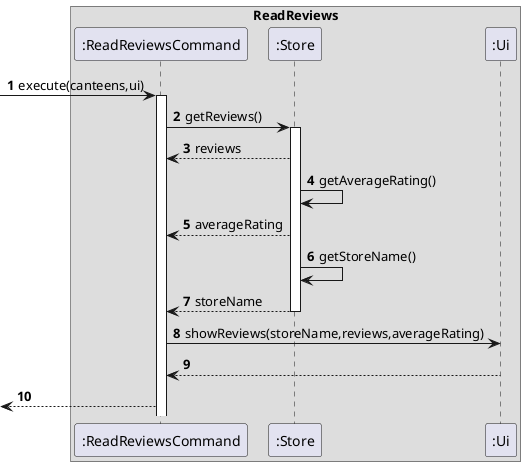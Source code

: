 @startuml
'https://plantuml.com/sequence-diagram

autonumber
box ReadReviews


->":ReadReviewsCommand": execute(canteens,ui)
activate ":ReadReviewsCommand"
":ReadReviewsCommand"->":Store":getReviews()
activate ":Store"
":Store"-->":ReadReviewsCommand":reviews
":Store"->":Store":getAverageRating()
":Store"-->":ReadReviewsCommand":averageRating
":Store"->":Store":getStoreName()
return storeName
":ReadReviewsCommand"->":Ui":showReviews(storeName,reviews,averageRating)
":Ui"-->":ReadReviewsCommand"
<--":ReadReviewsCommand"

@enduml